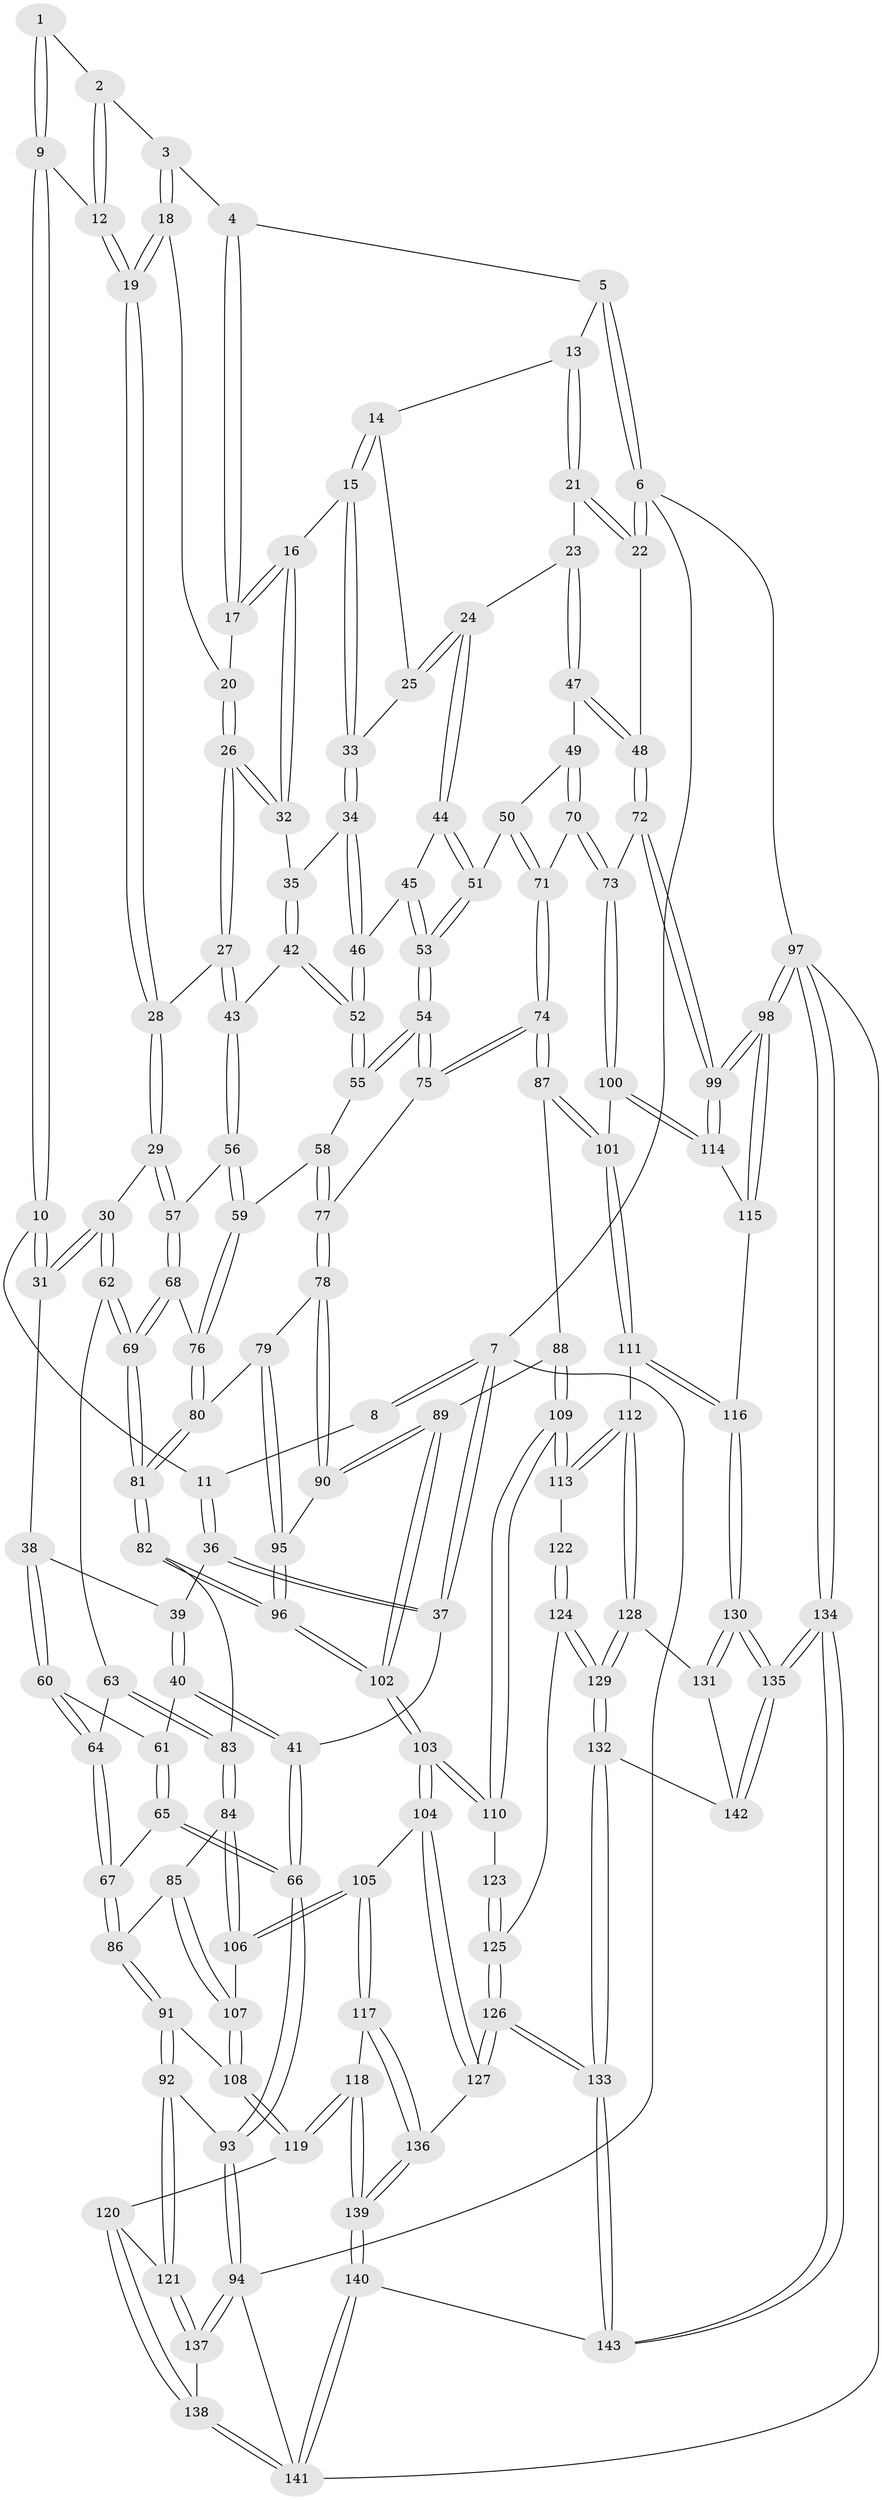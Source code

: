 // Generated by graph-tools (version 1.1) at 2025/59/03/09/25 04:59:48]
// undirected, 143 vertices, 354 edges
graph export_dot {
graph [start="1"]
  node [color=gray90,style=filled];
  1 [pos="+0.20519577492696178+0"];
  2 [pos="+0.34863278673974696+0"];
  3 [pos="+0.4458015971374424+0"];
  4 [pos="+0.7369548100342682+0"];
  5 [pos="+0.7693225972725034+0"];
  6 [pos="+1+0"];
  7 [pos="+0+0"];
  8 [pos="+0.08732661920687602+0"];
  9 [pos="+0.2176391330441154+0.049041302584787075"];
  10 [pos="+0.17633800504920713+0.09449413838405825"];
  11 [pos="+0.10619014596655835+0.10770360468680347"];
  12 [pos="+0.2964050482256745+0.06383679860034788"];
  13 [pos="+0.8194169733824556+0.010741623937845035"];
  14 [pos="+0.7506519137364146+0.07155377953853306"];
  15 [pos="+0.6731556698844092+0.07580690556080842"];
  16 [pos="+0.6607290852391904+0.053795641425578855"];
  17 [pos="+0.6591777954035635+0.04985914725305382"];
  18 [pos="+0.4506506654574121+0"];
  19 [pos="+0.37988924140499825+0.14951951588660511"];
  20 [pos="+0.5419904109296997+0.05022933613555692"];
  21 [pos="+0.8573353567486123+0.07184689498233798"];
  22 [pos="+1+0"];
  23 [pos="+0.8790842296284324+0.16184679061919924"];
  24 [pos="+0.8649023585888778+0.16851683496517464"];
  25 [pos="+0.7682323797814293+0.11014365221804492"];
  26 [pos="+0.509452950972425+0.14335180312649679"];
  27 [pos="+0.4594805322536959+0.16834216731768445"];
  28 [pos="+0.3849954149888685+0.17274931824363546"];
  29 [pos="+0.34480981951636724+0.2249067811436614"];
  30 [pos="+0.34283260257188847+0.22541574669924308"];
  31 [pos="+0.31504073818221123+0.22122935346768838"];
  32 [pos="+0.5432364944214303+0.15220408179592249"];
  33 [pos="+0.6771206923326747+0.15149820367436215"];
  34 [pos="+0.6720925625936981+0.1883476197552348"];
  35 [pos="+0.5567036646697786+0.1579277386956971"];
  36 [pos="+0.10384732641889836+0.10997276599642494"];
  37 [pos="+0+0.11196486861485369"];
  38 [pos="+0.17155915923806342+0.25251901407470684"];
  39 [pos="+0.10831429805260807+0.1338425307859797"];
  40 [pos="+0.041301065397207445+0.26869205451624983"];
  41 [pos="+0+0.28563299593260194"];
  42 [pos="+0.5769883322053545+0.26731085729505166"];
  43 [pos="+0.5407534060487634+0.2768190481520992"];
  44 [pos="+0.820758493377523+0.20341485762792474"];
  45 [pos="+0.7093646729164365+0.2136207932709172"];
  46 [pos="+0.6817579989645551+0.20730919369713147"];
  47 [pos="+1+0.1929401298861443"];
  48 [pos="+1+0.18016516849267578"];
  49 [pos="+0.8893523989715529+0.33888861159603656"];
  50 [pos="+0.8602821400601272+0.3388393119797178"];
  51 [pos="+0.8217996153110452+0.3338106885440258"];
  52 [pos="+0.6464855571425148+0.2647168765179831"];
  53 [pos="+0.7728150773951573+0.37432299715757483"];
  54 [pos="+0.7512449997308768+0.40936687517571635"];
  55 [pos="+0.6479984889562501+0.2992001958846928"];
  56 [pos="+0.5390992057860836+0.2818076724084178"];
  57 [pos="+0.40256714667047044+0.3222236876473105"];
  58 [pos="+0.5768187787206569+0.3889493012647557"];
  59 [pos="+0.538495058087443+0.39059942260268965"];
  60 [pos="+0.14956701140170905+0.2825405937568564"];
  61 [pos="+0.11368446411806066+0.2941634176291599"];
  62 [pos="+0.2374047052692133+0.41140023924291824"];
  63 [pos="+0.22661390584107283+0.4159967770064387"];
  64 [pos="+0.22243275261916853+0.41687418307575125"];
  65 [pos="+0.07122817808696463+0.4337116401660113"];
  66 [pos="+0+0.4867768002180911"];
  67 [pos="+0.17302449400732967+0.45884176076067174"];
  68 [pos="+0.4068668076547365+0.33357232358813793"];
  69 [pos="+0.3619824507807619+0.446013836550324"];
  70 [pos="+0.9854954659368679+0.4708470560038762"];
  71 [pos="+0.879900665165813+0.5028345139171725"];
  72 [pos="+1+0.4642809340240818"];
  73 [pos="+1+0.47149988984225333"];
  74 [pos="+0.8449718636465955+0.515989736274523"];
  75 [pos="+0.7495526856683854+0.42162457480740606"];
  76 [pos="+0.5256727724229172+0.39832725538437214"];
  77 [pos="+0.678932733173463+0.4531049304989658"];
  78 [pos="+0.6717587221411264+0.46767314861288206"];
  79 [pos="+0.5141524990233769+0.4877028815038939"];
  80 [pos="+0.5046313376798002+0.4696721605100533"];
  81 [pos="+0.3816114402013587+0.48772366538061834"];
  82 [pos="+0.35717770639703816+0.5665072315184094"];
  83 [pos="+0.33299466046043463+0.582934519632848"];
  84 [pos="+0.32283689257397213+0.5930541581866922"];
  85 [pos="+0.24592388663381673+0.6060022849413795"];
  86 [pos="+0.18884897868529352+0.5860645574238645"];
  87 [pos="+0.8313220812178329+0.5604799611800668"];
  88 [pos="+0.6825131333242052+0.6218745639498493"];
  89 [pos="+0.6520789051515312+0.5846898790225052"];
  90 [pos="+0.6445659223445201+0.5551581215093575"];
  91 [pos="+0.12658277431554582+0.6235101675653353"];
  92 [pos="+0.014632306245269566+0.6745996058147822"];
  93 [pos="+0+0.6283440130728439"];
  94 [pos="+0+1"];
  95 [pos="+0.5224678099296031+0.512930133892694"];
  96 [pos="+0.4876206395388545+0.6172762744605288"];
  97 [pos="+1+1"];
  98 [pos="+1+0.9768799597509953"];
  99 [pos="+1+0.7137614228017394"];
  100 [pos="+0.9122988959364388+0.6805567638296266"];
  101 [pos="+0.8750895837610466+0.6792726010472717"];
  102 [pos="+0.4963291760538987+0.6340421838732971"];
  103 [pos="+0.5012378344702492+0.7357947174221001"];
  104 [pos="+0.4430656591614304+0.7770079677532604"];
  105 [pos="+0.42969117922441186+0.7756429333710472"];
  106 [pos="+0.36832260118789223+0.7243026718160388"];
  107 [pos="+0.24544007047217614+0.7427426242033954"];
  108 [pos="+0.23478178725861912+0.7567264822947086"];
  109 [pos="+0.6793473179570839+0.6779230123739473"];
  110 [pos="+0.5061028001422733+0.7367083517413056"];
  111 [pos="+0.8159325836104402+0.7625358646715391"];
  112 [pos="+0.7522660441071771+0.765185093754046"];
  113 [pos="+0.7337987775620494+0.7561288103743663"];
  114 [pos="+1+0.7038906074127353"];
  115 [pos="+0.8863333715670506+0.8130676492369655"];
  116 [pos="+0.8515416488758818+0.8111226732182574"];
  117 [pos="+0.3060753334440199+0.8593998305744588"];
  118 [pos="+0.26701179862078006+0.8701016852604364"];
  119 [pos="+0.19279033952053665+0.833950517326029"];
  120 [pos="+0.16159952528531504+0.838481680205426"];
  121 [pos="+0.14814428621877612+0.8315199285417351"];
  122 [pos="+0.6650091553575981+0.7980261345695357"];
  123 [pos="+0.5747557584335037+0.7956937909406594"];
  124 [pos="+0.6482013981895564+0.8539473362863373"];
  125 [pos="+0.5859047025175026+0.843836190128008"];
  126 [pos="+0.5511154175060848+1"];
  127 [pos="+0.4798686377290186+0.9296037378932833"];
  128 [pos="+0.7338333744363998+0.8540974868855303"];
  129 [pos="+0.6663617934490897+0.9283724546434993"];
  130 [pos="+0.8584534722496302+0.9487400378499335"];
  131 [pos="+0.7946635864009189+0.9268625244438845"];
  132 [pos="+0.6596276547815481+0.9484914458223959"];
  133 [pos="+0.5655635939258739+1"];
  134 [pos="+1+1"];
  135 [pos="+0.9154976801042602+1"];
  136 [pos="+0.396351484837683+0.9368658122700901"];
  137 [pos="+0+0.9495706247490723"];
  138 [pos="+0.13691974923887715+0.964944282728658"];
  139 [pos="+0.2976751155611629+1"];
  140 [pos="+0.25964781500827094+1"];
  141 [pos="+0.20525394948164263+1"];
  142 [pos="+0.6765130740067851+0.9487307313306211"];
  143 [pos="+0.5622062618933609+1"];
  1 -- 2;
  1 -- 9;
  1 -- 9;
  2 -- 3;
  2 -- 12;
  2 -- 12;
  3 -- 4;
  3 -- 18;
  3 -- 18;
  4 -- 5;
  4 -- 17;
  4 -- 17;
  5 -- 6;
  5 -- 6;
  5 -- 13;
  6 -- 7;
  6 -- 22;
  6 -- 22;
  6 -- 97;
  7 -- 8;
  7 -- 8;
  7 -- 37;
  7 -- 37;
  7 -- 94;
  8 -- 11;
  9 -- 10;
  9 -- 10;
  9 -- 12;
  10 -- 11;
  10 -- 31;
  10 -- 31;
  11 -- 36;
  11 -- 36;
  12 -- 19;
  12 -- 19;
  13 -- 14;
  13 -- 21;
  13 -- 21;
  14 -- 15;
  14 -- 15;
  14 -- 25;
  15 -- 16;
  15 -- 33;
  15 -- 33;
  16 -- 17;
  16 -- 17;
  16 -- 32;
  16 -- 32;
  17 -- 20;
  18 -- 19;
  18 -- 19;
  18 -- 20;
  19 -- 28;
  19 -- 28;
  20 -- 26;
  20 -- 26;
  21 -- 22;
  21 -- 22;
  21 -- 23;
  22 -- 48;
  23 -- 24;
  23 -- 47;
  23 -- 47;
  24 -- 25;
  24 -- 25;
  24 -- 44;
  24 -- 44;
  25 -- 33;
  26 -- 27;
  26 -- 27;
  26 -- 32;
  26 -- 32;
  27 -- 28;
  27 -- 43;
  27 -- 43;
  28 -- 29;
  28 -- 29;
  29 -- 30;
  29 -- 57;
  29 -- 57;
  30 -- 31;
  30 -- 31;
  30 -- 62;
  30 -- 62;
  31 -- 38;
  32 -- 35;
  33 -- 34;
  33 -- 34;
  34 -- 35;
  34 -- 46;
  34 -- 46;
  35 -- 42;
  35 -- 42;
  36 -- 37;
  36 -- 37;
  36 -- 39;
  37 -- 41;
  38 -- 39;
  38 -- 60;
  38 -- 60;
  39 -- 40;
  39 -- 40;
  40 -- 41;
  40 -- 41;
  40 -- 61;
  41 -- 66;
  41 -- 66;
  42 -- 43;
  42 -- 52;
  42 -- 52;
  43 -- 56;
  43 -- 56;
  44 -- 45;
  44 -- 51;
  44 -- 51;
  45 -- 46;
  45 -- 53;
  45 -- 53;
  46 -- 52;
  46 -- 52;
  47 -- 48;
  47 -- 48;
  47 -- 49;
  48 -- 72;
  48 -- 72;
  49 -- 50;
  49 -- 70;
  49 -- 70;
  50 -- 51;
  50 -- 71;
  50 -- 71;
  51 -- 53;
  51 -- 53;
  52 -- 55;
  52 -- 55;
  53 -- 54;
  53 -- 54;
  54 -- 55;
  54 -- 55;
  54 -- 75;
  54 -- 75;
  55 -- 58;
  56 -- 57;
  56 -- 59;
  56 -- 59;
  57 -- 68;
  57 -- 68;
  58 -- 59;
  58 -- 77;
  58 -- 77;
  59 -- 76;
  59 -- 76;
  60 -- 61;
  60 -- 64;
  60 -- 64;
  61 -- 65;
  61 -- 65;
  62 -- 63;
  62 -- 69;
  62 -- 69;
  63 -- 64;
  63 -- 83;
  63 -- 83;
  64 -- 67;
  64 -- 67;
  65 -- 66;
  65 -- 66;
  65 -- 67;
  66 -- 93;
  66 -- 93;
  67 -- 86;
  67 -- 86;
  68 -- 69;
  68 -- 69;
  68 -- 76;
  69 -- 81;
  69 -- 81;
  70 -- 71;
  70 -- 73;
  70 -- 73;
  71 -- 74;
  71 -- 74;
  72 -- 73;
  72 -- 99;
  72 -- 99;
  73 -- 100;
  73 -- 100;
  74 -- 75;
  74 -- 75;
  74 -- 87;
  74 -- 87;
  75 -- 77;
  76 -- 80;
  76 -- 80;
  77 -- 78;
  77 -- 78;
  78 -- 79;
  78 -- 90;
  78 -- 90;
  79 -- 80;
  79 -- 95;
  79 -- 95;
  80 -- 81;
  80 -- 81;
  81 -- 82;
  81 -- 82;
  82 -- 83;
  82 -- 96;
  82 -- 96;
  83 -- 84;
  83 -- 84;
  84 -- 85;
  84 -- 106;
  84 -- 106;
  85 -- 86;
  85 -- 107;
  85 -- 107;
  86 -- 91;
  86 -- 91;
  87 -- 88;
  87 -- 101;
  87 -- 101;
  88 -- 89;
  88 -- 109;
  88 -- 109;
  89 -- 90;
  89 -- 90;
  89 -- 102;
  89 -- 102;
  90 -- 95;
  91 -- 92;
  91 -- 92;
  91 -- 108;
  92 -- 93;
  92 -- 121;
  92 -- 121;
  93 -- 94;
  93 -- 94;
  94 -- 137;
  94 -- 137;
  94 -- 141;
  95 -- 96;
  95 -- 96;
  96 -- 102;
  96 -- 102;
  97 -- 98;
  97 -- 98;
  97 -- 134;
  97 -- 134;
  97 -- 141;
  98 -- 99;
  98 -- 99;
  98 -- 115;
  98 -- 115;
  99 -- 114;
  99 -- 114;
  100 -- 101;
  100 -- 114;
  100 -- 114;
  101 -- 111;
  101 -- 111;
  102 -- 103;
  102 -- 103;
  103 -- 104;
  103 -- 104;
  103 -- 110;
  103 -- 110;
  104 -- 105;
  104 -- 127;
  104 -- 127;
  105 -- 106;
  105 -- 106;
  105 -- 117;
  105 -- 117;
  106 -- 107;
  107 -- 108;
  107 -- 108;
  108 -- 119;
  108 -- 119;
  109 -- 110;
  109 -- 110;
  109 -- 113;
  109 -- 113;
  110 -- 123;
  111 -- 112;
  111 -- 116;
  111 -- 116;
  112 -- 113;
  112 -- 113;
  112 -- 128;
  112 -- 128;
  113 -- 122;
  114 -- 115;
  115 -- 116;
  116 -- 130;
  116 -- 130;
  117 -- 118;
  117 -- 136;
  117 -- 136;
  118 -- 119;
  118 -- 119;
  118 -- 139;
  118 -- 139;
  119 -- 120;
  120 -- 121;
  120 -- 138;
  120 -- 138;
  121 -- 137;
  121 -- 137;
  122 -- 124;
  122 -- 124;
  123 -- 125;
  123 -- 125;
  124 -- 125;
  124 -- 129;
  124 -- 129;
  125 -- 126;
  125 -- 126;
  126 -- 127;
  126 -- 127;
  126 -- 133;
  126 -- 133;
  127 -- 136;
  128 -- 129;
  128 -- 129;
  128 -- 131;
  129 -- 132;
  129 -- 132;
  130 -- 131;
  130 -- 131;
  130 -- 135;
  130 -- 135;
  131 -- 142;
  132 -- 133;
  132 -- 133;
  132 -- 142;
  133 -- 143;
  133 -- 143;
  134 -- 135;
  134 -- 135;
  134 -- 143;
  134 -- 143;
  135 -- 142;
  135 -- 142;
  136 -- 139;
  136 -- 139;
  137 -- 138;
  138 -- 141;
  138 -- 141;
  139 -- 140;
  139 -- 140;
  140 -- 141;
  140 -- 141;
  140 -- 143;
}
